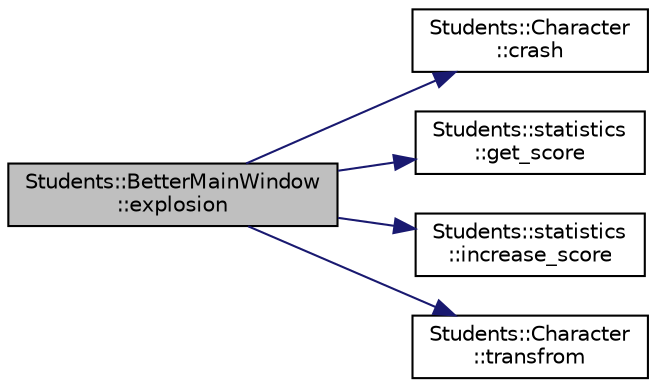 digraph "Students::BetterMainWindow::explosion"
{
 // LATEX_PDF_SIZE
  edge [fontname="Helvetica",fontsize="10",labelfontname="Helvetica",labelfontsize="10"];
  node [fontname="Helvetica",fontsize="10",shape=record];
  rankdir="LR";
  Node1 [label="Students::BetterMainWindow\l::explosion",height=0.2,width=0.4,color="black", fillcolor="grey75", style="filled", fontcolor="black",tooltip="conncted to bombexplosion in bomb class"];
  Node1 -> Node2 [color="midnightblue",fontsize="10",style="solid",fontname="Helvetica"];
  Node2 [label="Students::Character\l::crash",height=0.2,width=0.4,color="black", fillcolor="white", style="filled",URL="$class_students_1_1_character.html#a7ccd9edf9285937fede02b2203bcaca2",tooltip="emits damage_recieved"];
  Node1 -> Node3 [color="midnightblue",fontsize="10",style="solid",fontname="Helvetica"];
  Node3 [label="Students::statistics\l::get_score",height=0.2,width=0.4,color="black", fillcolor="white", style="filled",URL="$class_students_1_1statistics.html#a13356a6468d93727ad3cf34d3fd7ddbe",tooltip=" "];
  Node1 -> Node4 [color="midnightblue",fontsize="10",style="solid",fontname="Helvetica"];
  Node4 [label="Students::statistics\l::increase_score",height=0.2,width=0.4,color="black", fillcolor="white", style="filled",URL="$class_students_1_1statistics.html#a25bcb5d07307d48120767d808f03a6e1",tooltip=" "];
  Node1 -> Node5 [color="midnightblue",fontsize="10",style="solid",fontname="Helvetica"];
  Node5 [label="Students::Character\l::transfrom",height=0.2,width=0.4,color="black", fillcolor="white", style="filled",URL="$class_students_1_1_character.html#ab0f16d1b1ceacf79237f12dbff5ee71d",tooltip="helicopter gets upgraded to apache helicopter"];
}
